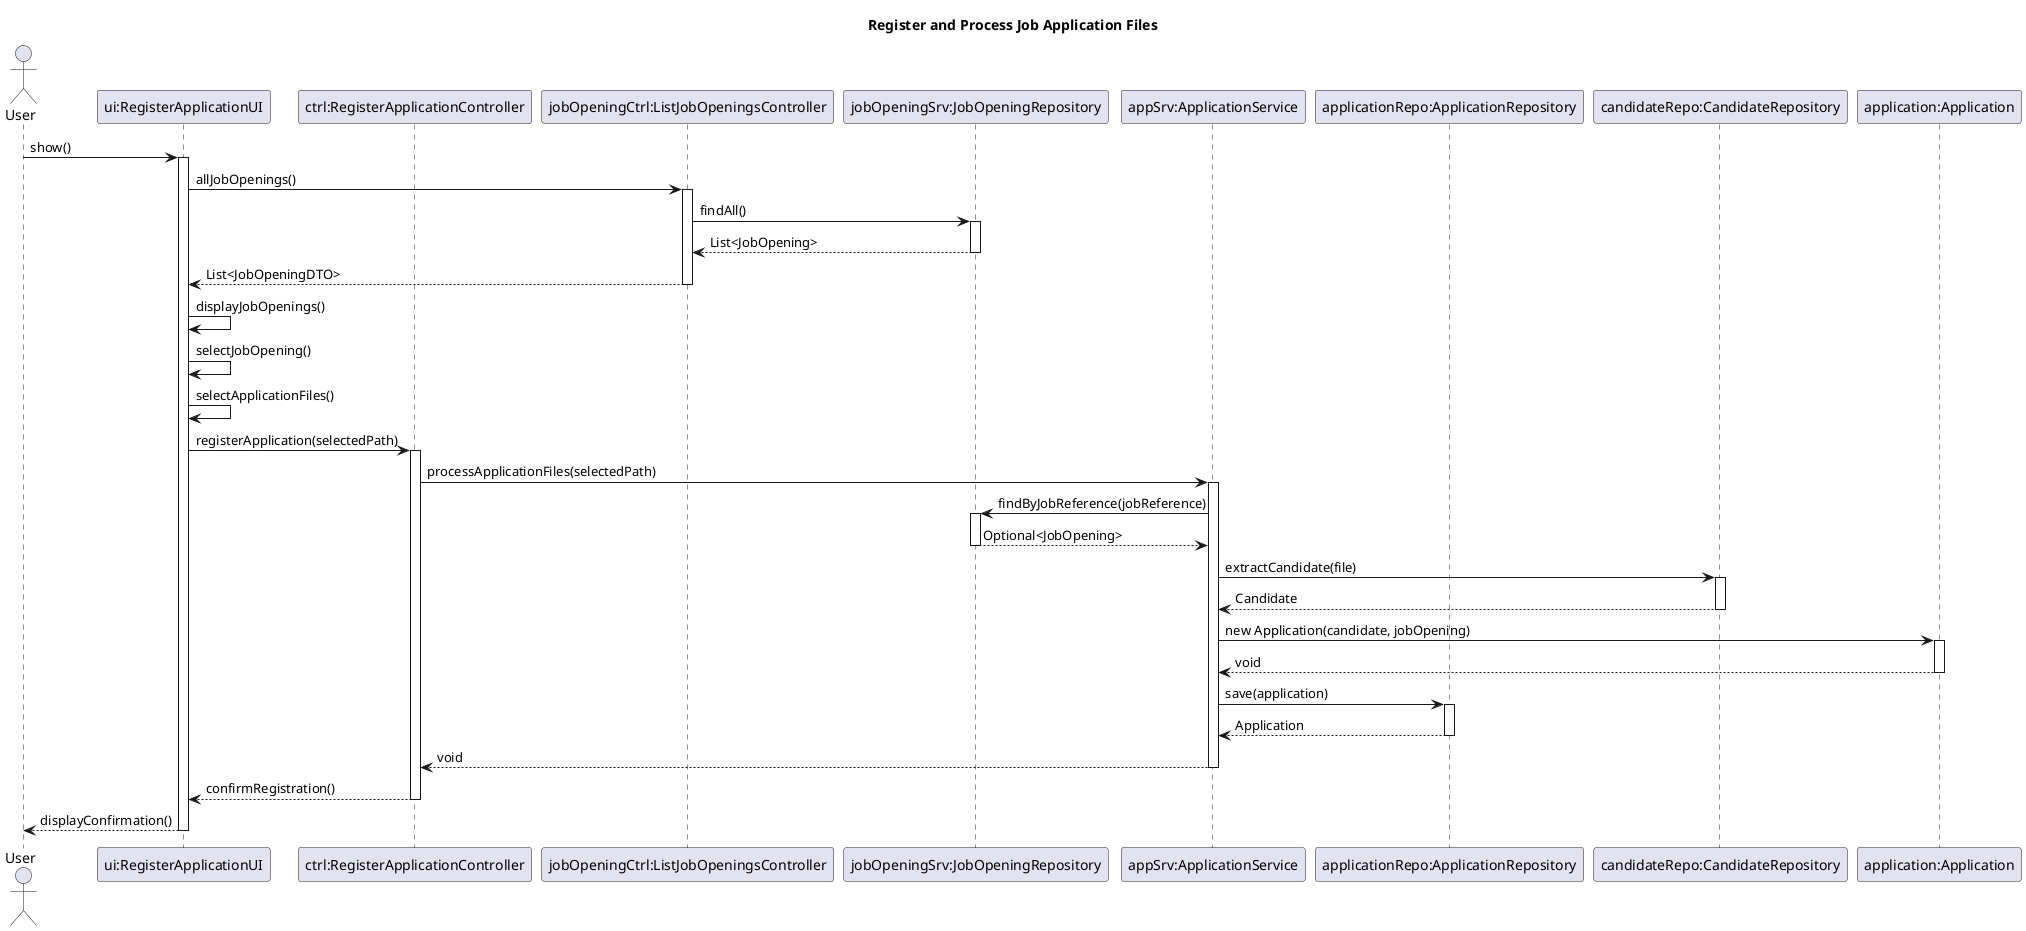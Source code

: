@startuml

title Register and Process Job Application Files

actor User

participant "ui:RegisterApplicationUI" as UI
participant "ctrl:RegisterApplicationController" as CTRL
participant "jobOpeningCtrl:ListJobOpeningsController" as JOBOPENINGCTRL
participant "jobOpeningSrv:JobOpeningRepository" as JOBOPENINGSRV
participant "appSrv:ApplicationService" as APPSRV
participant "applicationRepo:ApplicationRepository" as APPREPO
participant "candidateRepo:CandidateRepository" as CANDREPO
participant "application:Application" as APPLICATION

User -> UI : show()
activate UI

UI -> JOBOPENINGCTRL : allJobOpenings()
activate JOBOPENINGCTRL
JOBOPENINGCTRL -> JOBOPENINGSRV : findAll()
activate JOBOPENINGSRV
JOBOPENINGSRV --> JOBOPENINGCTRL : List<JobOpening>
deactivate JOBOPENINGSRV
JOBOPENINGCTRL --> UI : List<JobOpeningDTO>
deactivate JOBOPENINGCTRL
UI -> UI : displayJobOpenings()

UI -> UI : selectJobOpening()

UI -> UI : selectApplicationFiles()
UI -> CTRL : registerApplication(selectedPath)
activate CTRL

CTRL -> APPSRV : processApplicationFiles(selectedPath)
activate APPSRV

APPSRV -> JOBOPENINGSRV : findByJobReference(jobReference)
activate JOBOPENINGSRV
JOBOPENINGSRV --> APPSRV : Optional<JobOpening>
deactivate JOBOPENINGSRV
APPSRV -> CANDREPO : extractCandidate(file)
activate CANDREPO
CANDREPO --> APPSRV : Candidate
deactivate CANDREPO

APPSRV -> APPLICATION : new Application(candidate, jobOpening)
activate APPLICATION
APPLICATION --> APPSRV : void
deactivate APPLICATION

APPSRV -> APPREPO : save(application)
activate APPREPO
APPREPO --> APPSRV : Application
deactivate APPREPO

APPSRV --> CTRL : void
deactivate APPSRV
CTRL --> UI : confirmRegistration()
deactivate CTRL
UI --> User : displayConfirmation()

deactivate UI

@enduml
